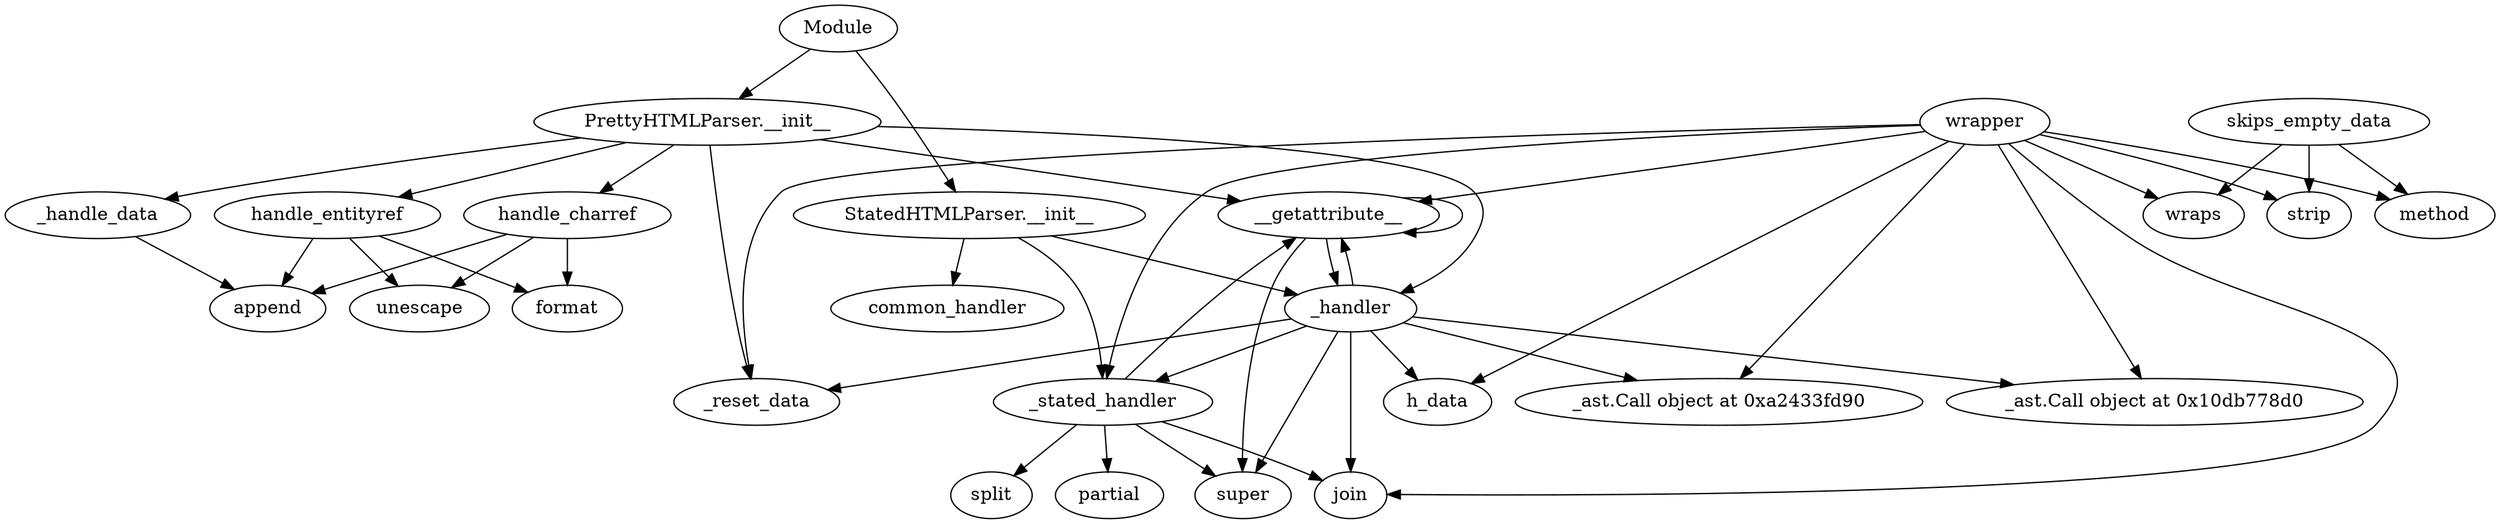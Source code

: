 digraph  {
__getattribute__;
super;
_handler;
_handle_data;
append;
wrapper;
h_data;
join;
_reset_data;
<_ast.Call object at 0xa2433fd90>;
handle_charref;
unescape;
format;
handle_entityref;
common_handler;
_stated_handler;
split;
partial;
<_ast.Call object at 0x10db778d0>;
strip;
method;
wraps;
skips_empty_data;
Module;
"PrettyHTMLParser.__init__";
"StatedHTMLParser.__init__";
__getattribute__ -> __getattribute__;
__getattribute__ -> super;
__getattribute__ -> _handler;
_handler -> super;
_handler -> __getattribute__;
_handler -> h_data;
_handler -> join;
_handler -> _reset_data;
_handler -> <_ast.Call object at 0xa2433fd90>;
_handler -> _stated_handler;
_handler -> <_ast.Call object at 0x10db778d0>;
_handle_data -> append;
wrapper -> __getattribute__;
wrapper -> h_data;
wrapper -> join;
wrapper -> _reset_data;
wrapper -> <_ast.Call object at 0xa2433fd90>;
wrapper -> _stated_handler;
wrapper -> <_ast.Call object at 0x10db778d0>;
wrapper -> strip;
wrapper -> method;
wrapper -> wraps;
handle_charref -> unescape;
handle_charref -> format;
handle_charref -> append;
handle_entityref -> unescape;
handle_entityref -> format;
handle_entityref -> append;
_stated_handler -> split;
_stated_handler -> join;
_stated_handler -> __getattribute__;
_stated_handler -> super;
_stated_handler -> partial;
skips_empty_data -> strip;
skips_empty_data -> method;
skips_empty_data -> wraps;
Module -> "PrettyHTMLParser.__init__";
Module -> "StatedHTMLParser.__init__";
"PrettyHTMLParser.__init__" -> __getattribute__;
"PrettyHTMLParser.__init__" -> _handle_data;
"PrettyHTMLParser.__init__" -> _handler;
"PrettyHTMLParser.__init__" -> _reset_data;
"PrettyHTMLParser.__init__" -> handle_charref;
"PrettyHTMLParser.__init__" -> handle_entityref;
"StatedHTMLParser.__init__" -> common_handler;
"StatedHTMLParser.__init__" -> _stated_handler;
"StatedHTMLParser.__init__" -> _handler;
}

